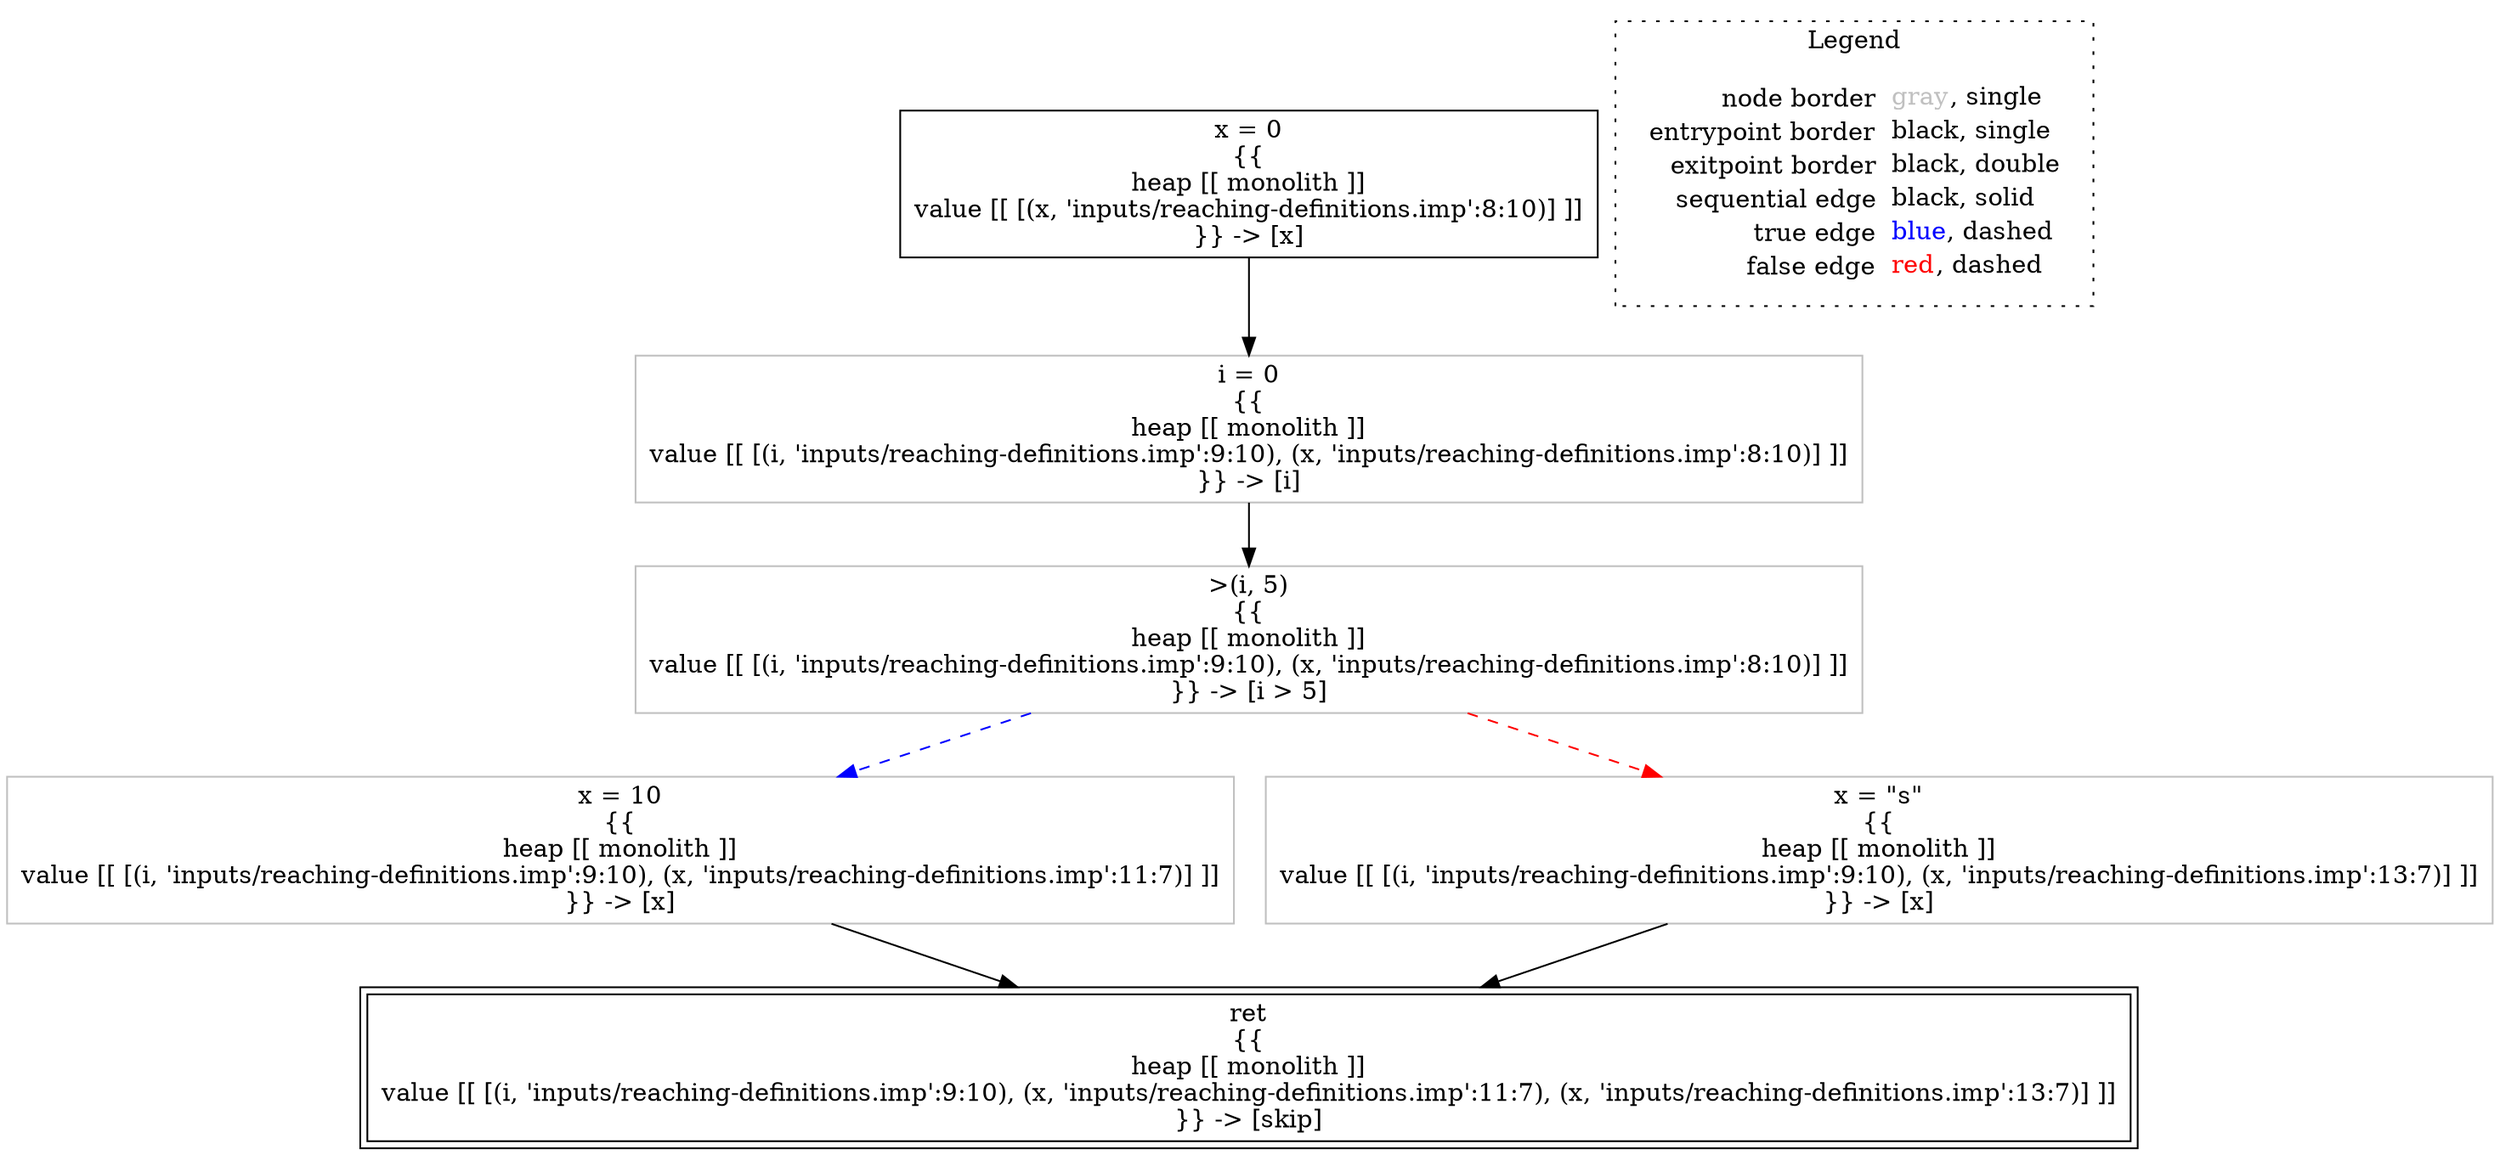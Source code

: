 digraph {
	"node0" [shape="rect",color="black",label=<x = 0<BR/>{{<BR/>heap [[ monolith ]]<BR/>value [[ [(x, 'inputs/reaching-definitions.imp':8:10)] ]]<BR/>}} -&gt; [x]>];
	"node1" [shape="rect",color="black",peripheries="2",label=<ret<BR/>{{<BR/>heap [[ monolith ]]<BR/>value [[ [(i, 'inputs/reaching-definitions.imp':9:10), (x, 'inputs/reaching-definitions.imp':11:7), (x, 'inputs/reaching-definitions.imp':13:7)] ]]<BR/>}} -&gt; [skip]>];
	"node2" [shape="rect",color="gray",label=<x = 10<BR/>{{<BR/>heap [[ monolith ]]<BR/>value [[ [(i, 'inputs/reaching-definitions.imp':9:10), (x, 'inputs/reaching-definitions.imp':11:7)] ]]<BR/>}} -&gt; [x]>];
	"node3" [shape="rect",color="gray",label=<&gt;(i, 5)<BR/>{{<BR/>heap [[ monolith ]]<BR/>value [[ [(i, 'inputs/reaching-definitions.imp':9:10), (x, 'inputs/reaching-definitions.imp':8:10)] ]]<BR/>}} -&gt; [i &gt; 5]>];
	"node4" [shape="rect",color="gray",label=<i = 0<BR/>{{<BR/>heap [[ monolith ]]<BR/>value [[ [(i, 'inputs/reaching-definitions.imp':9:10), (x, 'inputs/reaching-definitions.imp':8:10)] ]]<BR/>}} -&gt; [i]>];
	"node5" [shape="rect",color="gray",label=<x = &quot;s&quot;<BR/>{{<BR/>heap [[ monolith ]]<BR/>value [[ [(i, 'inputs/reaching-definitions.imp':9:10), (x, 'inputs/reaching-definitions.imp':13:7)] ]]<BR/>}} -&gt; [x]>];
	"node0" -> "node4" [color="black"];
	"node2" -> "node1" [color="black"];
	"node3" -> "node2" [color="blue",style="dashed"];
	"node3" -> "node5" [color="red",style="dashed"];
	"node4" -> "node3" [color="black"];
	"node5" -> "node1" [color="black"];
subgraph cluster_legend {
	label="Legend";
	style=dotted;
	node [shape=plaintext];
	"legend" [label=<<table border="0" cellpadding="2" cellspacing="0" cellborder="0"><tr><td align="right">node border&nbsp;</td><td align="left"><font color="gray">gray</font>, single</td></tr><tr><td align="right">entrypoint border&nbsp;</td><td align="left"><font color="black">black</font>, single</td></tr><tr><td align="right">exitpoint border&nbsp;</td><td align="left"><font color="black">black</font>, double</td></tr><tr><td align="right">sequential edge&nbsp;</td><td align="left"><font color="black">black</font>, solid</td></tr><tr><td align="right">true edge&nbsp;</td><td align="left"><font color="blue">blue</font>, dashed</td></tr><tr><td align="right">false edge&nbsp;</td><td align="left"><font color="red">red</font>, dashed</td></tr></table>>];
}

}
